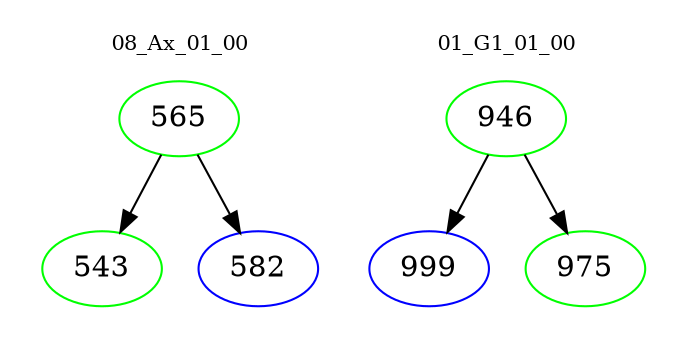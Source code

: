 digraph{
subgraph cluster_0 {
color = white
label = "08_Ax_01_00";
fontsize=10;
T0_565 [label="565", color="green"]
T0_565 -> T0_543 [color="black"]
T0_543 [label="543", color="green"]
T0_565 -> T0_582 [color="black"]
T0_582 [label="582", color="blue"]
}
subgraph cluster_1 {
color = white
label = "01_G1_01_00";
fontsize=10;
T1_946 [label="946", color="green"]
T1_946 -> T1_999 [color="black"]
T1_999 [label="999", color="blue"]
T1_946 -> T1_975 [color="black"]
T1_975 [label="975", color="green"]
}
}

